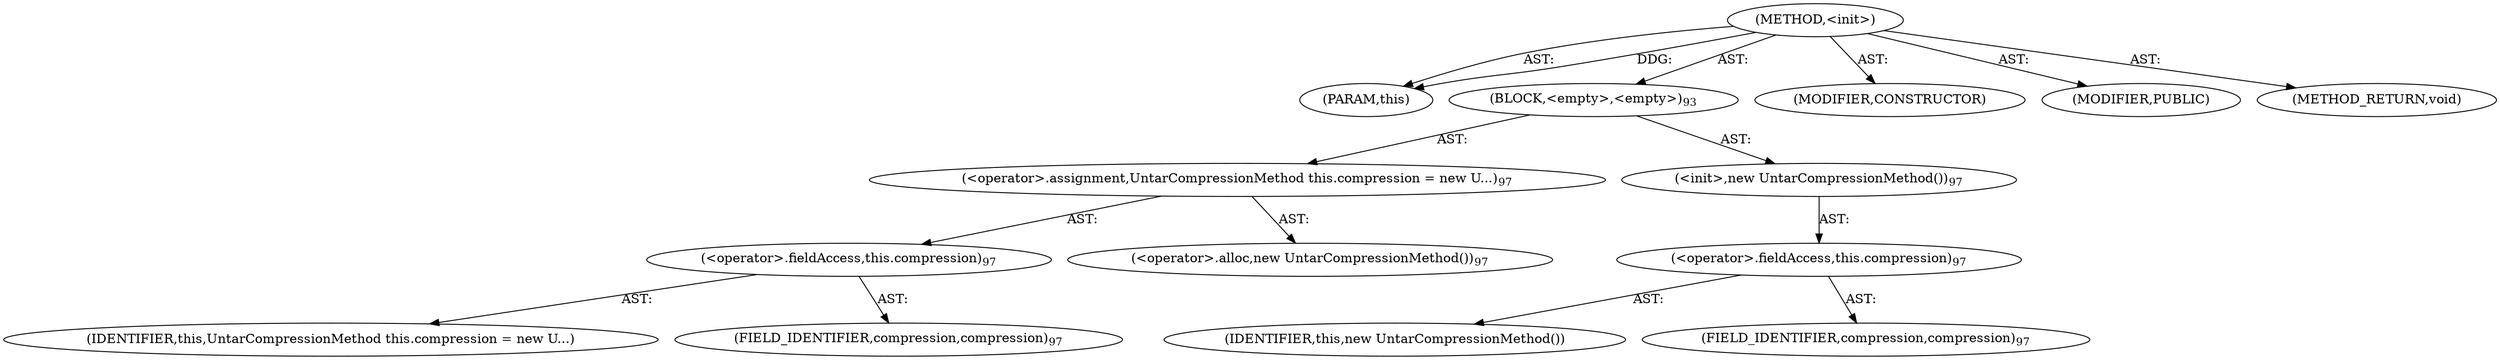 digraph "&lt;init&gt;" {  
"111669149703" [label = <(METHOD,&lt;init&gt;)> ]
"115964117005" [label = <(PARAM,this)> ]
"25769803802" [label = <(BLOCK,&lt;empty&gt;,&lt;empty&gt;)<SUB>93</SUB>> ]
"30064771159" [label = <(&lt;operator&gt;.assignment,UntarCompressionMethod this.compression = new U...)<SUB>97</SUB>> ]
"30064771160" [label = <(&lt;operator&gt;.fieldAccess,this.compression)<SUB>97</SUB>> ]
"68719476807" [label = <(IDENTIFIER,this,UntarCompressionMethod this.compression = new U...)> ]
"55834574862" [label = <(FIELD_IDENTIFIER,compression,compression)<SUB>97</SUB>> ]
"30064771161" [label = <(&lt;operator&gt;.alloc,new UntarCompressionMethod())<SUB>97</SUB>> ]
"30064771162" [label = <(&lt;init&gt;,new UntarCompressionMethod())<SUB>97</SUB>> ]
"30064771163" [label = <(&lt;operator&gt;.fieldAccess,this.compression)<SUB>97</SUB>> ]
"68719476808" [label = <(IDENTIFIER,this,new UntarCompressionMethod())> ]
"55834574863" [label = <(FIELD_IDENTIFIER,compression,compression)<SUB>97</SUB>> ]
"133143986197" [label = <(MODIFIER,CONSTRUCTOR)> ]
"133143986198" [label = <(MODIFIER,PUBLIC)> ]
"128849018887" [label = <(METHOD_RETURN,void)> ]
  "111669149703" -> "115964117005"  [ label = "AST: "] 
  "111669149703" -> "25769803802"  [ label = "AST: "] 
  "111669149703" -> "133143986197"  [ label = "AST: "] 
  "111669149703" -> "133143986198"  [ label = "AST: "] 
  "111669149703" -> "128849018887"  [ label = "AST: "] 
  "25769803802" -> "30064771159"  [ label = "AST: "] 
  "25769803802" -> "30064771162"  [ label = "AST: "] 
  "30064771159" -> "30064771160"  [ label = "AST: "] 
  "30064771159" -> "30064771161"  [ label = "AST: "] 
  "30064771160" -> "68719476807"  [ label = "AST: "] 
  "30064771160" -> "55834574862"  [ label = "AST: "] 
  "30064771162" -> "30064771163"  [ label = "AST: "] 
  "30064771163" -> "68719476808"  [ label = "AST: "] 
  "30064771163" -> "55834574863"  [ label = "AST: "] 
  "111669149703" -> "115964117005"  [ label = "DDG: "] 
}

